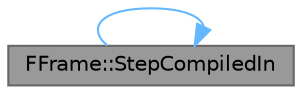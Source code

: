 digraph "FFrame::StepCompiledIn"
{
 // INTERACTIVE_SVG=YES
 // LATEX_PDF_SIZE
  bgcolor="transparent";
  edge [fontname=Helvetica,fontsize=10,labelfontname=Helvetica,labelfontsize=10];
  node [fontname=Helvetica,fontsize=10,shape=box,height=0.2,width=0.4];
  rankdir="LR";
  Node1 [id="Node000001",label="FFrame::StepCompiledIn",height=0.2,width=0.4,color="gray40", fillcolor="grey60", style="filled", fontcolor="black",tooltip="Replacement for Step that checks the for byte code, and if none exists, then PropertyChainForCompiled..."];
  Node1 -> Node1 [id="edge1_Node000001_Node000001",color="steelblue1",style="solid",tooltip=" "];
}
